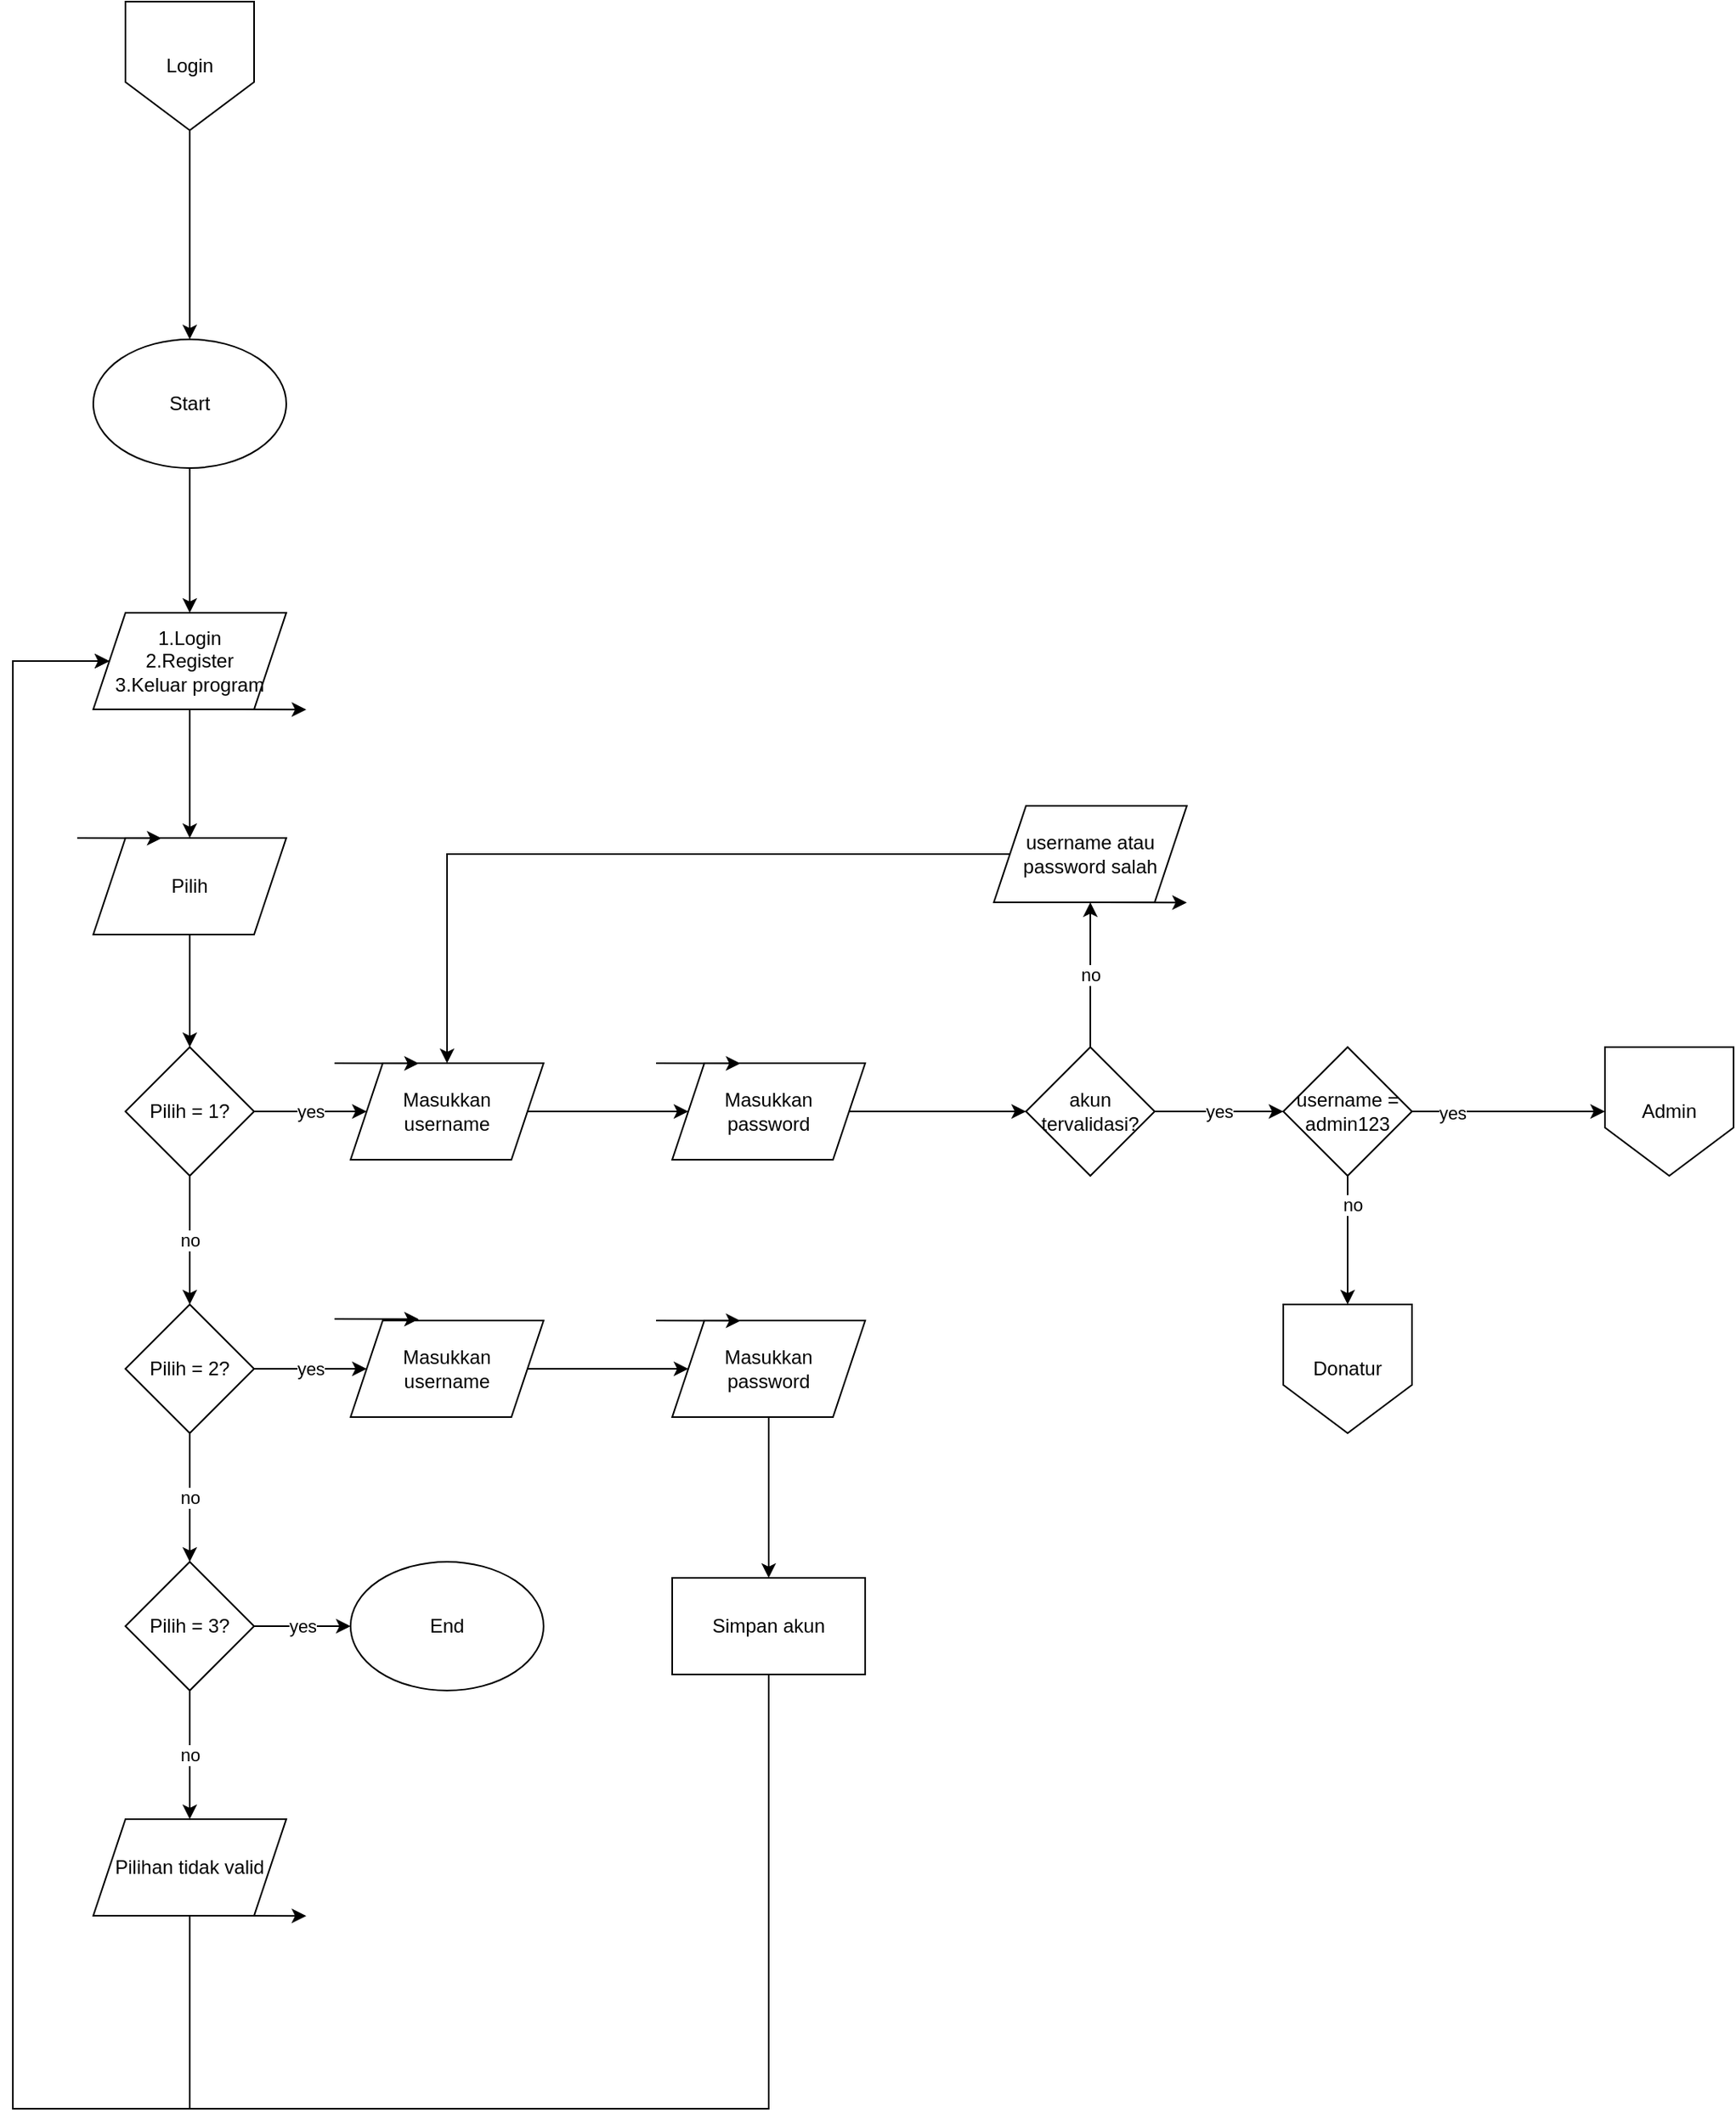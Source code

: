 <mxfile version="26.0.16" pages="3">
  <diagram name="Login" id="0bw2_ZNaty8h8VRr6iE-">
    <mxGraphModel dx="1613" dy="776" grid="1" gridSize="10" guides="1" tooltips="1" connect="1" arrows="1" fold="1" page="1" pageScale="1" pageWidth="850" pageHeight="1100" math="0" shadow="0">
      <root>
        <mxCell id="0" />
        <mxCell id="1" parent="0" />
        <mxCell id="GqS4ADtck2LcJtlNPGtB-3" value="" style="edgeStyle=orthogonalEdgeStyle;rounded=0;orthogonalLoop=1;jettySize=auto;html=1;" edge="1" parent="1" source="GqS4ADtck2LcJtlNPGtB-1" target="GqS4ADtck2LcJtlNPGtB-2">
          <mxGeometry relative="1" as="geometry" />
        </mxCell>
        <mxCell id="GqS4ADtck2LcJtlNPGtB-1" value="Start" style="ellipse;whiteSpace=wrap;html=1;" vertex="1" parent="1">
          <mxGeometry x="360" y="280" width="120" height="80" as="geometry" />
        </mxCell>
        <mxCell id="GqS4ADtck2LcJtlNPGtB-6" value="" style="edgeStyle=orthogonalEdgeStyle;rounded=0;orthogonalLoop=1;jettySize=auto;html=1;" edge="1" parent="1" source="GqS4ADtck2LcJtlNPGtB-2" target="GqS4ADtck2LcJtlNPGtB-5">
          <mxGeometry relative="1" as="geometry" />
        </mxCell>
        <mxCell id="GqS4ADtck2LcJtlNPGtB-2" value="1.Login&lt;div&gt;2.Register&lt;br&gt;3.Keluar program&lt;/div&gt;" style="shape=parallelogram;perimeter=parallelogramPerimeter;whiteSpace=wrap;html=1;fixedSize=1;" vertex="1" parent="1">
          <mxGeometry x="360" y="450" width="120" height="60" as="geometry" />
        </mxCell>
        <mxCell id="GqS4ADtck2LcJtlNPGtB-4" value="" style="endArrow=classic;html=1;rounded=0;exitX=0.563;exitY=1.047;exitDx=0;exitDy=0;exitPerimeter=0;" edge="1" parent="1">
          <mxGeometry width="50" height="50" relative="1" as="geometry">
            <mxPoint x="440.0" y="510.0" as="sourcePoint" />
            <mxPoint x="492.44" y="510.18" as="targetPoint" />
          </mxGeometry>
        </mxCell>
        <mxCell id="GqS4ADtck2LcJtlNPGtB-9" value="" style="edgeStyle=orthogonalEdgeStyle;rounded=0;orthogonalLoop=1;jettySize=auto;html=1;" edge="1" parent="1" source="GqS4ADtck2LcJtlNPGtB-5" target="GqS4ADtck2LcJtlNPGtB-8">
          <mxGeometry relative="1" as="geometry" />
        </mxCell>
        <mxCell id="GqS4ADtck2LcJtlNPGtB-5" value="Pilih" style="shape=parallelogram;perimeter=parallelogramPerimeter;whiteSpace=wrap;html=1;fixedSize=1;" vertex="1" parent="1">
          <mxGeometry x="360" y="590" width="120" height="60" as="geometry" />
        </mxCell>
        <mxCell id="GqS4ADtck2LcJtlNPGtB-7" value="" style="endArrow=classic;html=1;rounded=0;exitX=0.563;exitY=1.047;exitDx=0;exitDy=0;exitPerimeter=0;" edge="1" parent="1">
          <mxGeometry width="50" height="50" relative="1" as="geometry">
            <mxPoint x="350" y="590" as="sourcePoint" />
            <mxPoint x="402.44" y="590.18" as="targetPoint" />
          </mxGeometry>
        </mxCell>
        <mxCell id="GqS4ADtck2LcJtlNPGtB-13" value="yes" style="edgeStyle=orthogonalEdgeStyle;rounded=0;orthogonalLoop=1;jettySize=auto;html=1;" edge="1" parent="1" source="GqS4ADtck2LcJtlNPGtB-8" target="GqS4ADtck2LcJtlNPGtB-12">
          <mxGeometry relative="1" as="geometry" />
        </mxCell>
        <mxCell id="GqS4ADtck2LcJtlNPGtB-19" value="no" style="edgeStyle=orthogonalEdgeStyle;rounded=0;orthogonalLoop=1;jettySize=auto;html=1;" edge="1" parent="1" source="GqS4ADtck2LcJtlNPGtB-8" target="GqS4ADtck2LcJtlNPGtB-18">
          <mxGeometry relative="1" as="geometry" />
        </mxCell>
        <mxCell id="GqS4ADtck2LcJtlNPGtB-8" value="Pilih = 1?" style="rhombus;whiteSpace=wrap;html=1;" vertex="1" parent="1">
          <mxGeometry x="380" y="720" width="80" height="80" as="geometry" />
        </mxCell>
        <mxCell id="GqS4ADtck2LcJtlNPGtB-16" value="" style="edgeStyle=orthogonalEdgeStyle;rounded=0;orthogonalLoop=1;jettySize=auto;html=1;" edge="1" parent="1" source="GqS4ADtck2LcJtlNPGtB-12" target="GqS4ADtck2LcJtlNPGtB-15">
          <mxGeometry relative="1" as="geometry" />
        </mxCell>
        <mxCell id="GqS4ADtck2LcJtlNPGtB-12" value="Masukkan &lt;br&gt;username" style="shape=parallelogram;perimeter=parallelogramPerimeter;whiteSpace=wrap;html=1;fixedSize=1;" vertex="1" parent="1">
          <mxGeometry x="520" y="730" width="120" height="60" as="geometry" />
        </mxCell>
        <mxCell id="GqS4ADtck2LcJtlNPGtB-14" value="" style="endArrow=classic;html=1;rounded=0;exitX=0.563;exitY=1.047;exitDx=0;exitDy=0;exitPerimeter=0;" edge="1" parent="1">
          <mxGeometry width="50" height="50" relative="1" as="geometry">
            <mxPoint x="510" y="730" as="sourcePoint" />
            <mxPoint x="562.44" y="730.18" as="targetPoint" />
          </mxGeometry>
        </mxCell>
        <mxCell id="GqS4ADtck2LcJtlNPGtB-31" value="" style="edgeStyle=orthogonalEdgeStyle;rounded=0;orthogonalLoop=1;jettySize=auto;html=1;" edge="1" parent="1" source="GqS4ADtck2LcJtlNPGtB-15" target="GqS4ADtck2LcJtlNPGtB-30">
          <mxGeometry relative="1" as="geometry" />
        </mxCell>
        <mxCell id="GqS4ADtck2LcJtlNPGtB-15" value="Masukkan &lt;br&gt;password" style="shape=parallelogram;perimeter=parallelogramPerimeter;whiteSpace=wrap;html=1;fixedSize=1;" vertex="1" parent="1">
          <mxGeometry x="720" y="730" width="120" height="60" as="geometry" />
        </mxCell>
        <mxCell id="GqS4ADtck2LcJtlNPGtB-17" value="" style="endArrow=classic;html=1;rounded=0;exitX=0.563;exitY=1.047;exitDx=0;exitDy=0;exitPerimeter=0;" edge="1" parent="1">
          <mxGeometry width="50" height="50" relative="1" as="geometry">
            <mxPoint x="710" y="730" as="sourcePoint" />
            <mxPoint x="762.44" y="730.18" as="targetPoint" />
          </mxGeometry>
        </mxCell>
        <mxCell id="GqS4ADtck2LcJtlNPGtB-21" value="yes" style="edgeStyle=orthogonalEdgeStyle;rounded=0;orthogonalLoop=1;jettySize=auto;html=1;" edge="1" parent="1" source="GqS4ADtck2LcJtlNPGtB-18" target="GqS4ADtck2LcJtlNPGtB-20">
          <mxGeometry relative="1" as="geometry" />
        </mxCell>
        <mxCell id="fyAF0N4ZfVZI4PPGpyn3-3" value="no" style="edgeStyle=orthogonalEdgeStyle;rounded=0;orthogonalLoop=1;jettySize=auto;html=1;" edge="1" parent="1" source="GqS4ADtck2LcJtlNPGtB-18" target="fyAF0N4ZfVZI4PPGpyn3-2">
          <mxGeometry relative="1" as="geometry" />
        </mxCell>
        <mxCell id="GqS4ADtck2LcJtlNPGtB-18" value="Pilih = 2?" style="rhombus;whiteSpace=wrap;html=1;" vertex="1" parent="1">
          <mxGeometry x="380" y="880" width="80" height="80" as="geometry" />
        </mxCell>
        <mxCell id="GqS4ADtck2LcJtlNPGtB-23" value="" style="edgeStyle=orthogonalEdgeStyle;rounded=0;orthogonalLoop=1;jettySize=auto;html=1;" edge="1" parent="1" source="GqS4ADtck2LcJtlNPGtB-20" target="GqS4ADtck2LcJtlNPGtB-22">
          <mxGeometry relative="1" as="geometry" />
        </mxCell>
        <mxCell id="GqS4ADtck2LcJtlNPGtB-20" value="Masukkan&lt;br&gt;username" style="shape=parallelogram;perimeter=parallelogramPerimeter;whiteSpace=wrap;html=1;fixedSize=1;" vertex="1" parent="1">
          <mxGeometry x="520" y="890" width="120" height="60" as="geometry" />
        </mxCell>
        <mxCell id="GqS4ADtck2LcJtlNPGtB-27" value="" style="edgeStyle=orthogonalEdgeStyle;rounded=0;orthogonalLoop=1;jettySize=auto;html=1;" edge="1" parent="1" source="GqS4ADtck2LcJtlNPGtB-22" target="GqS4ADtck2LcJtlNPGtB-26">
          <mxGeometry relative="1" as="geometry" />
        </mxCell>
        <mxCell id="GqS4ADtck2LcJtlNPGtB-22" value="Masukkan&lt;br&gt;password" style="shape=parallelogram;perimeter=parallelogramPerimeter;whiteSpace=wrap;html=1;fixedSize=1;" vertex="1" parent="1">
          <mxGeometry x="720" y="890" width="120" height="60" as="geometry" />
        </mxCell>
        <mxCell id="GqS4ADtck2LcJtlNPGtB-24" value="" style="endArrow=classic;html=1;rounded=0;exitX=0.563;exitY=1.047;exitDx=0;exitDy=0;exitPerimeter=0;" edge="1" parent="1">
          <mxGeometry width="50" height="50" relative="1" as="geometry">
            <mxPoint x="510.0" y="889" as="sourcePoint" />
            <mxPoint x="562.44" y="889.18" as="targetPoint" />
          </mxGeometry>
        </mxCell>
        <mxCell id="GqS4ADtck2LcJtlNPGtB-25" value="" style="endArrow=classic;html=1;rounded=0;exitX=0.563;exitY=1.047;exitDx=0;exitDy=0;exitPerimeter=0;" edge="1" parent="1">
          <mxGeometry width="50" height="50" relative="1" as="geometry">
            <mxPoint x="710" y="890" as="sourcePoint" />
            <mxPoint x="762.44" y="890.18" as="targetPoint" />
          </mxGeometry>
        </mxCell>
        <mxCell id="GqS4ADtck2LcJtlNPGtB-35" style="edgeStyle=orthogonalEdgeStyle;rounded=0;orthogonalLoop=1;jettySize=auto;html=1;entryX=0;entryY=0.5;entryDx=0;entryDy=0;" edge="1" parent="1" source="GqS4ADtck2LcJtlNPGtB-26" target="GqS4ADtck2LcJtlNPGtB-2">
          <mxGeometry relative="1" as="geometry">
            <Array as="points">
              <mxPoint x="780" y="1380" />
              <mxPoint x="310" y="1380" />
              <mxPoint x="310" y="480" />
            </Array>
          </mxGeometry>
        </mxCell>
        <mxCell id="GqS4ADtck2LcJtlNPGtB-26" value="Simpan akun" style="whiteSpace=wrap;html=1;" vertex="1" parent="1">
          <mxGeometry x="720" y="1050" width="120" height="60" as="geometry" />
        </mxCell>
        <mxCell id="fyAF0N4ZfVZI4PPGpyn3-7" style="edgeStyle=orthogonalEdgeStyle;rounded=0;orthogonalLoop=1;jettySize=auto;html=1;entryX=0;entryY=0.5;entryDx=0;entryDy=0;" edge="1" parent="1" source="GqS4ADtck2LcJtlNPGtB-28" target="GqS4ADtck2LcJtlNPGtB-2">
          <mxGeometry relative="1" as="geometry">
            <Array as="points">
              <mxPoint x="420" y="1380" />
              <mxPoint x="310" y="1380" />
              <mxPoint x="310" y="480" />
            </Array>
          </mxGeometry>
        </mxCell>
        <mxCell id="GqS4ADtck2LcJtlNPGtB-28" value="Pilihan tidak valid" style="shape=parallelogram;perimeter=parallelogramPerimeter;whiteSpace=wrap;html=1;fixedSize=1;" vertex="1" parent="1">
          <mxGeometry x="360" y="1200" width="120" height="60" as="geometry" />
        </mxCell>
        <mxCell id="GqS4ADtck2LcJtlNPGtB-38" value="no" style="edgeStyle=orthogonalEdgeStyle;rounded=0;orthogonalLoop=1;jettySize=auto;html=1;" edge="1" parent="1" source="GqS4ADtck2LcJtlNPGtB-30" target="GqS4ADtck2LcJtlNPGtB-37">
          <mxGeometry relative="1" as="geometry" />
        </mxCell>
        <mxCell id="GqS4ADtck2LcJtlNPGtB-41" value="yes" style="edgeStyle=orthogonalEdgeStyle;rounded=0;orthogonalLoop=1;jettySize=auto;html=1;" edge="1" parent="1" source="GqS4ADtck2LcJtlNPGtB-30" target="GqS4ADtck2LcJtlNPGtB-40">
          <mxGeometry relative="1" as="geometry" />
        </mxCell>
        <mxCell id="GqS4ADtck2LcJtlNPGtB-30" value="akun tervalidasi?" style="rhombus;whiteSpace=wrap;html=1;" vertex="1" parent="1">
          <mxGeometry x="940" y="720" width="80" height="80" as="geometry" />
        </mxCell>
        <mxCell id="GqS4ADtck2LcJtlNPGtB-39" style="edgeStyle=orthogonalEdgeStyle;rounded=0;orthogonalLoop=1;jettySize=auto;html=1;" edge="1" parent="1" source="GqS4ADtck2LcJtlNPGtB-37" target="GqS4ADtck2LcJtlNPGtB-12">
          <mxGeometry relative="1" as="geometry" />
        </mxCell>
        <mxCell id="GqS4ADtck2LcJtlNPGtB-37" value="username atau password salah" style="shape=parallelogram;perimeter=parallelogramPerimeter;whiteSpace=wrap;html=1;fixedSize=1;" vertex="1" parent="1">
          <mxGeometry x="920" y="570" width="120" height="60" as="geometry" />
        </mxCell>
        <mxCell id="GqS4ADtck2LcJtlNPGtB-43" style="edgeStyle=orthogonalEdgeStyle;rounded=0;orthogonalLoop=1;jettySize=auto;html=1;entryX=0;entryY=0.5;entryDx=0;entryDy=0;" edge="1" parent="1" source="GqS4ADtck2LcJtlNPGtB-40" target="GqS4ADtck2LcJtlNPGtB-42">
          <mxGeometry relative="1" as="geometry" />
        </mxCell>
        <mxCell id="D2EUQDMe06s1hFSbKbgp-1" value="yes" style="edgeLabel;html=1;align=center;verticalAlign=middle;resizable=0;points=[];" vertex="1" connectable="0" parent="GqS4ADtck2LcJtlNPGtB-43">
          <mxGeometry x="-0.583" y="-1" relative="1" as="geometry">
            <mxPoint as="offset" />
          </mxGeometry>
        </mxCell>
        <mxCell id="GqS4ADtck2LcJtlNPGtB-45" style="edgeStyle=orthogonalEdgeStyle;rounded=0;orthogonalLoop=1;jettySize=auto;html=1;entryX=0.5;entryY=0;entryDx=0;entryDy=0;" edge="1" parent="1" source="GqS4ADtck2LcJtlNPGtB-40" target="GqS4ADtck2LcJtlNPGtB-44">
          <mxGeometry relative="1" as="geometry" />
        </mxCell>
        <mxCell id="D2EUQDMe06s1hFSbKbgp-2" value="no" style="edgeLabel;html=1;align=center;verticalAlign=middle;resizable=0;points=[];" vertex="1" connectable="0" parent="GqS4ADtck2LcJtlNPGtB-45">
          <mxGeometry x="-0.544" y="3" relative="1" as="geometry">
            <mxPoint as="offset" />
          </mxGeometry>
        </mxCell>
        <mxCell id="GqS4ADtck2LcJtlNPGtB-40" value="username = admin123" style="rhombus;whiteSpace=wrap;html=1;" vertex="1" parent="1">
          <mxGeometry x="1100" y="720" width="80" height="80" as="geometry" />
        </mxCell>
        <mxCell id="GqS4ADtck2LcJtlNPGtB-42" value="Admin" style="shape=offPageConnector;whiteSpace=wrap;html=1;" vertex="1" parent="1">
          <mxGeometry x="1300" y="720" width="80" height="80" as="geometry" />
        </mxCell>
        <mxCell id="GqS4ADtck2LcJtlNPGtB-44" value="Donatur" style="shape=offPageConnector;whiteSpace=wrap;html=1;" vertex="1" parent="1">
          <mxGeometry x="1100" y="880" width="80" height="80" as="geometry" />
        </mxCell>
        <mxCell id="GqS4ADtck2LcJtlNPGtB-46" value="" style="endArrow=classic;html=1;rounded=0;exitX=0.563;exitY=1.047;exitDx=0;exitDy=0;exitPerimeter=0;" edge="1" parent="1">
          <mxGeometry width="50" height="50" relative="1" as="geometry">
            <mxPoint x="440" y="1260" as="sourcePoint" />
            <mxPoint x="492.44" y="1260.18" as="targetPoint" />
          </mxGeometry>
        </mxCell>
        <mxCell id="GqS4ADtck2LcJtlNPGtB-47" value="" style="endArrow=classic;html=1;rounded=0;exitX=0.563;exitY=1.047;exitDx=0;exitDy=0;exitPerimeter=0;" edge="1" parent="1">
          <mxGeometry width="50" height="50" relative="1" as="geometry">
            <mxPoint x="987.56" y="630" as="sourcePoint" />
            <mxPoint x="1040" y="630.18" as="targetPoint" />
          </mxGeometry>
        </mxCell>
        <mxCell id="fyAF0N4ZfVZI4PPGpyn3-5" value="yes" style="edgeStyle=orthogonalEdgeStyle;rounded=0;orthogonalLoop=1;jettySize=auto;html=1;entryX=0;entryY=0.5;entryDx=0;entryDy=0;" edge="1" parent="1" source="fyAF0N4ZfVZI4PPGpyn3-2" target="fyAF0N4ZfVZI4PPGpyn3-4">
          <mxGeometry relative="1" as="geometry" />
        </mxCell>
        <mxCell id="fyAF0N4ZfVZI4PPGpyn3-6" value="no" style="edgeStyle=orthogonalEdgeStyle;rounded=0;orthogonalLoop=1;jettySize=auto;html=1;entryX=0.5;entryY=0;entryDx=0;entryDy=0;" edge="1" parent="1" source="fyAF0N4ZfVZI4PPGpyn3-2" target="GqS4ADtck2LcJtlNPGtB-28">
          <mxGeometry relative="1" as="geometry" />
        </mxCell>
        <mxCell id="fyAF0N4ZfVZI4PPGpyn3-2" value="Pilih = 3?" style="rhombus;whiteSpace=wrap;html=1;" vertex="1" parent="1">
          <mxGeometry x="380" y="1040" width="80" height="80" as="geometry" />
        </mxCell>
        <mxCell id="fyAF0N4ZfVZI4PPGpyn3-4" value="End" style="ellipse;whiteSpace=wrap;html=1;" vertex="1" parent="1">
          <mxGeometry x="520" y="1040" width="120" height="80" as="geometry" />
        </mxCell>
        <mxCell id="4_dAdiXMoItOi-hEnoKA-3" style="edgeStyle=orthogonalEdgeStyle;rounded=0;orthogonalLoop=1;jettySize=auto;html=1;entryX=0.5;entryY=0;entryDx=0;entryDy=0;" edge="1" parent="1" source="4_dAdiXMoItOi-hEnoKA-1" target="GqS4ADtck2LcJtlNPGtB-1">
          <mxGeometry relative="1" as="geometry" />
        </mxCell>
        <mxCell id="4_dAdiXMoItOi-hEnoKA-1" value="Login" style="shape=offPageConnector;whiteSpace=wrap;html=1;" vertex="1" parent="1">
          <mxGeometry x="380" y="70" width="80" height="80" as="geometry" />
        </mxCell>
      </root>
    </mxGraphModel>
  </diagram>
  <diagram id="LLaEL7G_0xjaMWDJw6gp" name="Donatur">
    <mxGraphModel dx="1843" dy="887" grid="1" gridSize="10" guides="1" tooltips="1" connect="1" arrows="1" fold="1" page="1" pageScale="1" pageWidth="850" pageHeight="1100" math="0" shadow="0">
      <root>
        <mxCell id="0" />
        <mxCell id="1" parent="0" />
        <mxCell id="klF6MO0737kCPwB44R9i-3" value="" style="edgeStyle=orthogonalEdgeStyle;rounded=0;orthogonalLoop=1;jettySize=auto;html=1;" edge="1" parent="1" source="klF6MO0737kCPwB44R9i-1" target="klF6MO0737kCPwB44R9i-2">
          <mxGeometry relative="1" as="geometry" />
        </mxCell>
        <mxCell id="klF6MO0737kCPwB44R9i-1" value="Donatur" style="shape=offPageConnector;whiteSpace=wrap;html=1;" vertex="1" parent="1">
          <mxGeometry x="380" y="280" width="80" height="80" as="geometry" />
        </mxCell>
        <mxCell id="T1mGJ93AMP27hBClklSU-2" value="" style="edgeStyle=orthogonalEdgeStyle;rounded=0;orthogonalLoop=1;jettySize=auto;html=1;" edge="1" parent="1" source="klF6MO0737kCPwB44R9i-2" target="T1mGJ93AMP27hBClklSU-1">
          <mxGeometry relative="1" as="geometry" />
        </mxCell>
        <mxCell id="klF6MO0737kCPwB44R9i-2" value="Menu:&lt;br&gt;1.Donasi&lt;div&gt;2.Lihat riwayat&lt;br&gt;3.Logout&lt;/div&gt;" style="shape=parallelogram;perimeter=parallelogramPerimeter;whiteSpace=wrap;html=1;fixedSize=1;" vertex="1" parent="1">
          <mxGeometry x="360" y="450" width="120" height="60" as="geometry" />
        </mxCell>
        <mxCell id="pKJ_ErkA25KADWrP59Jb-2" value="" style="edgeStyle=orthogonalEdgeStyle;rounded=0;orthogonalLoop=1;jettySize=auto;html=1;" edge="1" parent="1" source="T1mGJ93AMP27hBClklSU-1" target="pKJ_ErkA25KADWrP59Jb-1">
          <mxGeometry relative="1" as="geometry" />
        </mxCell>
        <mxCell id="T1mGJ93AMP27hBClklSU-1" value="pilih" style="shape=parallelogram;perimeter=parallelogramPerimeter;whiteSpace=wrap;html=1;fixedSize=1;" vertex="1" parent="1">
          <mxGeometry x="360" y="590" width="120" height="60" as="geometry" />
        </mxCell>
        <mxCell id="pKJ_ErkA25KADWrP59Jb-4" value="no" style="edgeStyle=orthogonalEdgeStyle;rounded=0;orthogonalLoop=1;jettySize=auto;html=1;" edge="1" parent="1" source="pKJ_ErkA25KADWrP59Jb-1" target="pKJ_ErkA25KADWrP59Jb-3">
          <mxGeometry relative="1" as="geometry" />
        </mxCell>
        <mxCell id="hSk_HQg3NyplWFDaC1KE-2" value="yes" style="edgeStyle=orthogonalEdgeStyle;rounded=0;orthogonalLoop=1;jettySize=auto;html=1;" edge="1" parent="1" source="pKJ_ErkA25KADWrP59Jb-1" target="hSk_HQg3NyplWFDaC1KE-1">
          <mxGeometry relative="1" as="geometry" />
        </mxCell>
        <mxCell id="pKJ_ErkA25KADWrP59Jb-1" value="pilih = 1?" style="rhombus;whiteSpace=wrap;html=1;" vertex="1" parent="1">
          <mxGeometry x="380" y="720" width="80" height="80" as="geometry" />
        </mxCell>
        <mxCell id="pKJ_ErkA25KADWrP59Jb-6" value="yes" style="edgeStyle=orthogonalEdgeStyle;rounded=0;orthogonalLoop=1;jettySize=auto;html=1;" edge="1" parent="1" source="pKJ_ErkA25KADWrP59Jb-3" target="pKJ_ErkA25KADWrP59Jb-5">
          <mxGeometry relative="1" as="geometry" />
        </mxCell>
        <mxCell id="Xhe3XAbBw6rgIJm_OXWb-2" value="" style="edgeStyle=orthogonalEdgeStyle;rounded=0;orthogonalLoop=1;jettySize=auto;html=1;" edge="1" parent="1" source="pKJ_ErkA25KADWrP59Jb-3" target="Xhe3XAbBw6rgIJm_OXWb-1">
          <mxGeometry relative="1" as="geometry" />
        </mxCell>
        <mxCell id="pKJ_ErkA25KADWrP59Jb-3" value="pilih = 2?" style="rhombus;whiteSpace=wrap;html=1;" vertex="1" parent="1">
          <mxGeometry x="380" y="880" width="80" height="80" as="geometry" />
        </mxCell>
        <mxCell id="-6reJIBtG3-5HankF-kT-2" style="edgeStyle=orthogonalEdgeStyle;rounded=0;orthogonalLoop=1;jettySize=auto;html=1;entryX=0;entryY=0.5;entryDx=0;entryDy=0;" edge="1" parent="1" source="pKJ_ErkA25KADWrP59Jb-5" target="klF6MO0737kCPwB44R9i-2">
          <mxGeometry relative="1" as="geometry">
            <Array as="points">
              <mxPoint x="770" y="920" />
              <mxPoint x="770" y="1370" />
              <mxPoint x="270" y="1370" />
              <mxPoint x="270" y="480" />
            </Array>
          </mxGeometry>
        </mxCell>
        <mxCell id="pKJ_ErkA25KADWrP59Jb-5" value="Tampilkan riwayat donasi" style="whiteSpace=wrap;html=1;" vertex="1" parent="1">
          <mxGeometry x="520" y="890" width="120" height="60" as="geometry" />
        </mxCell>
        <mxCell id="-6reJIBtG3-5HankF-kT-3" style="edgeStyle=orthogonalEdgeStyle;rounded=0;orthogonalLoop=1;jettySize=auto;html=1;entryX=0;entryY=0.5;entryDx=0;entryDy=0;" edge="1" parent="1" source="pKJ_ErkA25KADWrP59Jb-7" target="klF6MO0737kCPwB44R9i-2">
          <mxGeometry relative="1" as="geometry">
            <Array as="points">
              <mxPoint x="420" y="1370" />
              <mxPoint x="270" y="1370" />
              <mxPoint x="270" y="480" />
            </Array>
          </mxGeometry>
        </mxCell>
        <mxCell id="pKJ_ErkA25KADWrP59Jb-7" value="pilihan tidak valid" style="shape=parallelogram;perimeter=parallelogramPerimeter;whiteSpace=wrap;html=1;fixedSize=1;" vertex="1" parent="1">
          <mxGeometry x="360" y="1210" width="120" height="60" as="geometry" />
        </mxCell>
        <mxCell id="cJ8vrHxfQ4fwDbSjsiK4-2" value="" style="edgeStyle=orthogonalEdgeStyle;rounded=0;orthogonalLoop=1;jettySize=auto;html=1;" edge="1" parent="1" source="hSk_HQg3NyplWFDaC1KE-1" target="cJ8vrHxfQ4fwDbSjsiK4-1">
          <mxGeometry relative="1" as="geometry" />
        </mxCell>
        <mxCell id="hSk_HQg3NyplWFDaC1KE-1" value="arah donasi:&lt;br&gt;1.Kesehatan&lt;div&gt;2.Bencana alam&lt;br&gt;3.Kecelekan&lt;br&gt;4.Panti&lt;br&gt;&lt;/div&gt;&lt;div&gt;5.Pendidikan&lt;/div&gt;" style="shape=parallelogram;perimeter=parallelogramPerimeter;whiteSpace=wrap;html=1;fixedSize=1;" vertex="1" parent="1">
          <mxGeometry x="550" y="717.5" width="130" height="85" as="geometry" />
        </mxCell>
        <mxCell id="hSk_HQg3NyplWFDaC1KE-10" value="" style="edgeStyle=orthogonalEdgeStyle;rounded=0;orthogonalLoop=1;jettySize=auto;html=1;" edge="1" parent="1" source="hSk_HQg3NyplWFDaC1KE-3" target="hSk_HQg3NyplWFDaC1KE-9">
          <mxGeometry relative="1" as="geometry" />
        </mxCell>
        <mxCell id="hSk_HQg3NyplWFDaC1KE-3" value="Masukkan &lt;br&gt;nominal donasi" style="shape=parallelogram;perimeter=parallelogramPerimeter;whiteSpace=wrap;html=1;fixedSize=1;" vertex="1" parent="1">
          <mxGeometry x="980" y="730" width="120" height="60" as="geometry" />
        </mxCell>
        <mxCell id="-6reJIBtG3-5HankF-kT-1" style="edgeStyle=orthogonalEdgeStyle;rounded=0;orthogonalLoop=1;jettySize=auto;html=1;entryX=0;entryY=0.5;entryDx=0;entryDy=0;" edge="1" parent="1" source="hSk_HQg3NyplWFDaC1KE-9" target="klF6MO0737kCPwB44R9i-2">
          <mxGeometry relative="1" as="geometry">
            <Array as="points">
              <mxPoint x="1240" y="1370" />
              <mxPoint x="270" y="1370" />
              <mxPoint x="270" y="480" />
            </Array>
          </mxGeometry>
        </mxCell>
        <mxCell id="hSk_HQg3NyplWFDaC1KE-9" value="Simpan donasi" style="whiteSpace=wrap;html=1;" vertex="1" parent="1">
          <mxGeometry x="1180" y="730" width="120" height="60" as="geometry" />
        </mxCell>
        <mxCell id="cJ8vrHxfQ4fwDbSjsiK4-3" style="edgeStyle=orthogonalEdgeStyle;rounded=0;orthogonalLoop=1;jettySize=auto;html=1;" edge="1" parent="1" source="cJ8vrHxfQ4fwDbSjsiK4-1" target="hSk_HQg3NyplWFDaC1KE-3">
          <mxGeometry relative="1" as="geometry" />
        </mxCell>
        <mxCell id="cJ8vrHxfQ4fwDbSjsiK4-1" value="Pilih arah" style="shape=parallelogram;perimeter=parallelogramPerimeter;whiteSpace=wrap;html=1;fixedSize=1;" vertex="1" parent="1">
          <mxGeometry x="765" y="730" width="120" height="60" as="geometry" />
        </mxCell>
        <mxCell id="cJ8vrHxfQ4fwDbSjsiK4-4" value="" style="endArrow=classic;html=1;rounded=0;exitX=0.563;exitY=1.047;exitDx=0;exitDy=0;exitPerimeter=0;" edge="1" parent="1">
          <mxGeometry width="50" height="50" relative="1" as="geometry">
            <mxPoint x="640" y="802.5" as="sourcePoint" />
            <mxPoint x="692.44" y="802.68" as="targetPoint" />
          </mxGeometry>
        </mxCell>
        <mxCell id="cJ8vrHxfQ4fwDbSjsiK4-5" value="" style="endArrow=classic;html=1;rounded=0;exitX=0.563;exitY=1.047;exitDx=0;exitDy=0;exitPerimeter=0;" edge="1" parent="1">
          <mxGeometry width="50" height="50" relative="1" as="geometry">
            <mxPoint x="427.56" y="510" as="sourcePoint" />
            <mxPoint x="480.0" y="510.18" as="targetPoint" />
          </mxGeometry>
        </mxCell>
        <mxCell id="cJ8vrHxfQ4fwDbSjsiK4-6" value="" style="endArrow=classic;html=1;rounded=0;exitX=0.563;exitY=1.047;exitDx=0;exitDy=0;exitPerimeter=0;" edge="1" parent="1">
          <mxGeometry width="50" height="50" relative="1" as="geometry">
            <mxPoint x="760" y="730" as="sourcePoint" />
            <mxPoint x="812.44" y="730.18" as="targetPoint" />
          </mxGeometry>
        </mxCell>
        <mxCell id="cJ8vrHxfQ4fwDbSjsiK4-7" value="" style="endArrow=classic;html=1;rounded=0;exitX=0.563;exitY=1.047;exitDx=0;exitDy=0;exitPerimeter=0;" edge="1" parent="1">
          <mxGeometry width="50" height="50" relative="1" as="geometry">
            <mxPoint x="970" y="730" as="sourcePoint" />
            <mxPoint x="1022.44" y="730.18" as="targetPoint" />
          </mxGeometry>
        </mxCell>
        <mxCell id="Xhe3XAbBw6rgIJm_OXWb-4" style="edgeStyle=orthogonalEdgeStyle;rounded=0;orthogonalLoop=1;jettySize=auto;html=1;entryX=0;entryY=0.5;entryDx=0;entryDy=0;" edge="1" parent="1" source="Xhe3XAbBw6rgIJm_OXWb-1" target="Xhe3XAbBw6rgIJm_OXWb-3">
          <mxGeometry relative="1" as="geometry" />
        </mxCell>
        <mxCell id="AJ_4oXMNCUNCouQKp88G-1" style="edgeStyle=orthogonalEdgeStyle;rounded=0;orthogonalLoop=1;jettySize=auto;html=1;entryX=0.5;entryY=0;entryDx=0;entryDy=0;" edge="1" parent="1" source="Xhe3XAbBw6rgIJm_OXWb-1" target="pKJ_ErkA25KADWrP59Jb-7">
          <mxGeometry relative="1" as="geometry" />
        </mxCell>
        <mxCell id="Xhe3XAbBw6rgIJm_OXWb-1" value="pilih = 3?" style="rhombus;whiteSpace=wrap;html=1;" vertex="1" parent="1">
          <mxGeometry x="380" y="1040" width="80" height="80" as="geometry" />
        </mxCell>
        <mxCell id="Xhe3XAbBw6rgIJm_OXWb-3" value="Login" style="shape=offPageConnector;whiteSpace=wrap;html=1;" vertex="1" parent="1">
          <mxGeometry x="630" y="1040" width="80" height="80" as="geometry" />
        </mxCell>
        <mxCell id="AJ_4oXMNCUNCouQKp88G-2" value="" style="endArrow=classic;html=1;rounded=0;" edge="1" parent="1">
          <mxGeometry width="50" height="50" relative="1" as="geometry">
            <mxPoint x="340" y="590" as="sourcePoint" />
            <mxPoint x="420" y="590" as="targetPoint" />
          </mxGeometry>
        </mxCell>
      </root>
    </mxGraphModel>
  </diagram>
  <diagram id="klHb4CbbXx0kQ9a9Hes8" name="Admin">
    <mxGraphModel dx="1843" dy="887" grid="1" gridSize="10" guides="1" tooltips="1" connect="1" arrows="1" fold="1" page="1" pageScale="1" pageWidth="850" pageHeight="1100" math="0" shadow="0">
      <root>
        <mxCell id="0" />
        <mxCell id="1" parent="0" />
        <mxCell id="DjbAemPv4hYNFd6ZMYBn-3" value="" style="edgeStyle=orthogonalEdgeStyle;rounded=0;orthogonalLoop=1;jettySize=auto;html=1;" edge="1" parent="1" source="DjbAemPv4hYNFd6ZMYBn-1" target="DjbAemPv4hYNFd6ZMYBn-2">
          <mxGeometry relative="1" as="geometry" />
        </mxCell>
        <mxCell id="DjbAemPv4hYNFd6ZMYBn-1" value="Admin" style="shape=offPageConnector;whiteSpace=wrap;html=1;" vertex="1" parent="1">
          <mxGeometry x="380" y="280" width="80" height="80" as="geometry" />
        </mxCell>
        <mxCell id="L3Rhx19KeKvdn4Jw9mcy-2" value="" style="edgeStyle=orthogonalEdgeStyle;rounded=0;orthogonalLoop=1;jettySize=auto;html=1;" edge="1" parent="1" source="DjbAemPv4hYNFd6ZMYBn-2" target="L3Rhx19KeKvdn4Jw9mcy-1">
          <mxGeometry relative="1" as="geometry" />
        </mxCell>
        <mxCell id="DjbAemPv4hYNFd6ZMYBn-2" value="Menu :&lt;div&gt;1.Lihat donasi (sort by A-Z)&lt;br&gt;2.Lihat donasi (sort by Z-A)&lt;br&gt;3.Lihat donasi (sort by nominal tertinggi)&lt;/div&gt;&lt;div&gt;4.Tambah kategori donasi&lt;/div&gt;&lt;div&gt;5.Hapus kategori donasi&lt;/div&gt;&lt;div&gt;6.Update status donasi&lt;br&gt;7.Logout&lt;/div&gt;" style="shape=parallelogram;perimeter=parallelogramPerimeter;whiteSpace=wrap;html=1;fixedSize=1;" vertex="1" parent="1">
          <mxGeometry x="297.5" y="470" width="245" height="180" as="geometry" />
        </mxCell>
        <mxCell id="L3Rhx19KeKvdn4Jw9mcy-4" value="" style="edgeStyle=orthogonalEdgeStyle;rounded=0;orthogonalLoop=1;jettySize=auto;html=1;" edge="1" parent="1" source="L3Rhx19KeKvdn4Jw9mcy-1" target="L3Rhx19KeKvdn4Jw9mcy-3">
          <mxGeometry relative="1" as="geometry" />
        </mxCell>
        <mxCell id="L3Rhx19KeKvdn4Jw9mcy-1" value="pilih" style="shape=parallelogram;perimeter=parallelogramPerimeter;whiteSpace=wrap;html=1;fixedSize=1;" vertex="1" parent="1">
          <mxGeometry x="360" y="740" width="120" height="60" as="geometry" />
        </mxCell>
        <mxCell id="wQbYnaiTET5U_DJyjIvu-2" value="yes" style="edgeStyle=orthogonalEdgeStyle;rounded=0;orthogonalLoop=1;jettySize=auto;html=1;" edge="1" parent="1" source="L3Rhx19KeKvdn4Jw9mcy-3" target="wQbYnaiTET5U_DJyjIvu-1">
          <mxGeometry relative="1" as="geometry" />
        </mxCell>
        <mxCell id="wQbYnaiTET5U_DJyjIvu-4" value="no" style="edgeStyle=orthogonalEdgeStyle;rounded=0;orthogonalLoop=1;jettySize=auto;html=1;" edge="1" parent="1" source="L3Rhx19KeKvdn4Jw9mcy-3" target="wQbYnaiTET5U_DJyjIvu-3">
          <mxGeometry relative="1" as="geometry" />
        </mxCell>
        <mxCell id="L3Rhx19KeKvdn4Jw9mcy-3" value="pilih = 1?" style="rhombus;whiteSpace=wrap;html=1;" vertex="1" parent="1">
          <mxGeometry x="380" y="870" width="80" height="80" as="geometry" />
        </mxCell>
        <mxCell id="11tLpaPTzXhd942qfP_N-17" style="edgeStyle=orthogonalEdgeStyle;rounded=0;orthogonalLoop=1;jettySize=auto;html=1;endArrow=none;startFill=0;" edge="1" parent="1" source="wQbYnaiTET5U_DJyjIvu-1">
          <mxGeometry relative="1" as="geometry">
            <mxPoint x="1200" y="910" as="targetPoint" />
          </mxGeometry>
        </mxCell>
        <mxCell id="wQbYnaiTET5U_DJyjIvu-1" value="Tampilkan donasi (sort A-Z)" style="whiteSpace=wrap;html=1;" vertex="1" parent="1">
          <mxGeometry x="520" y="880" width="120" height="60" as="geometry" />
        </mxCell>
        <mxCell id="wQbYnaiTET5U_DJyjIvu-6" value="yes" style="edgeStyle=orthogonalEdgeStyle;rounded=0;orthogonalLoop=1;jettySize=auto;html=1;" edge="1" parent="1" source="wQbYnaiTET5U_DJyjIvu-3" target="wQbYnaiTET5U_DJyjIvu-5">
          <mxGeometry relative="1" as="geometry" />
        </mxCell>
        <mxCell id="wQbYnaiTET5U_DJyjIvu-8" value="no" style="edgeStyle=orthogonalEdgeStyle;rounded=0;orthogonalLoop=1;jettySize=auto;html=1;" edge="1" parent="1" source="wQbYnaiTET5U_DJyjIvu-3" target="wQbYnaiTET5U_DJyjIvu-7">
          <mxGeometry relative="1" as="geometry" />
        </mxCell>
        <mxCell id="wQbYnaiTET5U_DJyjIvu-3" value="pilih = 2?" style="rhombus;whiteSpace=wrap;html=1;" vertex="1" parent="1">
          <mxGeometry x="380" y="1030" width="80" height="80" as="geometry" />
        </mxCell>
        <mxCell id="11tLpaPTzXhd942qfP_N-18" style="edgeStyle=orthogonalEdgeStyle;rounded=0;orthogonalLoop=1;jettySize=auto;html=1;endArrow=none;startFill=0;" edge="1" parent="1" source="wQbYnaiTET5U_DJyjIvu-5">
          <mxGeometry relative="1" as="geometry">
            <mxPoint x="1200" y="1070" as="targetPoint" />
          </mxGeometry>
        </mxCell>
        <mxCell id="wQbYnaiTET5U_DJyjIvu-5" value="&lt;br&gt;&lt;span style=&quot;color: rgb(0, 0, 0); font-family: Helvetica; font-size: 12px; font-style: normal; font-variant-ligatures: normal; font-variant-caps: normal; font-weight: 400; letter-spacing: normal; orphans: 2; text-align: center; text-indent: 0px; text-transform: none; widows: 2; word-spacing: 0px; -webkit-text-stroke-width: 0px; white-space: normal; background-color: rgb(251, 251, 251); text-decoration-thickness: initial; text-decoration-style: initial; text-decoration-color: initial; display: inline !important; float: none;&quot;&gt;Tampilkan donasi (sort Z-A)&lt;/span&gt;&lt;div&gt;&lt;br/&gt;&lt;/div&gt;" style="whiteSpace=wrap;html=1;" vertex="1" parent="1">
          <mxGeometry x="520" y="1040" width="120" height="60" as="geometry" />
        </mxCell>
        <mxCell id="wQbYnaiTET5U_DJyjIvu-10" value="yes" style="edgeStyle=orthogonalEdgeStyle;rounded=0;orthogonalLoop=1;jettySize=auto;html=1;" edge="1" parent="1" source="wQbYnaiTET5U_DJyjIvu-7" target="wQbYnaiTET5U_DJyjIvu-9">
          <mxGeometry relative="1" as="geometry" />
        </mxCell>
        <mxCell id="wQbYnaiTET5U_DJyjIvu-12" value="no" style="edgeStyle=orthogonalEdgeStyle;rounded=0;orthogonalLoop=1;jettySize=auto;html=1;" edge="1" parent="1" source="wQbYnaiTET5U_DJyjIvu-7" target="wQbYnaiTET5U_DJyjIvu-11">
          <mxGeometry relative="1" as="geometry" />
        </mxCell>
        <mxCell id="wQbYnaiTET5U_DJyjIvu-7" value="pilih = 3?" style="rhombus;whiteSpace=wrap;html=1;" vertex="1" parent="1">
          <mxGeometry x="380" y="1190" width="80" height="80" as="geometry" />
        </mxCell>
        <mxCell id="11tLpaPTzXhd942qfP_N-19" style="edgeStyle=orthogonalEdgeStyle;rounded=0;orthogonalLoop=1;jettySize=auto;html=1;endArrow=none;startFill=0;" edge="1" parent="1" source="wQbYnaiTET5U_DJyjIvu-9">
          <mxGeometry relative="1" as="geometry">
            <mxPoint x="1200" y="1230" as="targetPoint" />
          </mxGeometry>
        </mxCell>
        <mxCell id="wQbYnaiTET5U_DJyjIvu-9" value="&lt;div&gt;&lt;br&gt;&lt;/div&gt;&lt;div&gt;&lt;br&gt;&lt;/div&gt;&lt;br style=&quot;forced-color-adjust: none;&quot;&gt;&lt;span style=&quot;forced-color-adjust: none; color: rgb(0, 0, 0); font-family: Helvetica; font-size: 12px; font-style: normal; font-variant-ligatures: normal; font-variant-caps: normal; font-weight: 400; letter-spacing: normal; orphans: 2; text-align: center; text-indent: 0px; text-transform: none; widows: 2; word-spacing: 0px; -webkit-text-stroke-width: 0px; white-space: normal; background-color: rgb(251, 251, 251); text-decoration-thickness: initial; text-decoration-style: initial; text-decoration-color: initial; float: none; display: inline !important;&quot;&gt;Tampilkan donasi&lt;br&gt;(sort nominal tertinggi - terendah)&lt;/span&gt;&lt;div style=&quot;forced-color-adjust: none;&quot;&gt;&lt;br style=&quot;forced-color-adjust: none; color: rgb(0, 0, 0); font-family: Helvetica; font-size: 12px; font-style: normal; font-variant-ligatures: normal; font-variant-caps: normal; font-weight: 400; letter-spacing: normal; orphans: 2; text-align: center; text-indent: 0px; text-transform: none; widows: 2; word-spacing: 0px; -webkit-text-stroke-width: 0px; white-space: normal; background-color: rgb(251, 251, 251); text-decoration-thickness: initial; text-decoration-style: initial; text-decoration-color: initial;&quot;&gt;&lt;br&gt;&lt;br&gt;&lt;/div&gt;" style="whiteSpace=wrap;html=1;" vertex="1" parent="1">
          <mxGeometry x="520" y="1200" width="190" height="60" as="geometry" />
        </mxCell>
        <mxCell id="wQbYnaiTET5U_DJyjIvu-14" value="yes" style="edgeStyle=orthogonalEdgeStyle;rounded=0;orthogonalLoop=1;jettySize=auto;html=1;" edge="1" parent="1" source="wQbYnaiTET5U_DJyjIvu-11" target="wQbYnaiTET5U_DJyjIvu-13">
          <mxGeometry relative="1" as="geometry" />
        </mxCell>
        <mxCell id="wQbYnaiTET5U_DJyjIvu-18" value="no" style="edgeStyle=orthogonalEdgeStyle;rounded=0;orthogonalLoop=1;jettySize=auto;html=1;" edge="1" parent="1" source="wQbYnaiTET5U_DJyjIvu-11" target="wQbYnaiTET5U_DJyjIvu-17">
          <mxGeometry relative="1" as="geometry" />
        </mxCell>
        <mxCell id="wQbYnaiTET5U_DJyjIvu-11" value="pilih = 4?" style="rhombus;whiteSpace=wrap;html=1;" vertex="1" parent="1">
          <mxGeometry x="380" y="1350" width="80" height="80" as="geometry" />
        </mxCell>
        <mxCell id="wQbYnaiTET5U_DJyjIvu-16" value="" style="edgeStyle=orthogonalEdgeStyle;rounded=0;orthogonalLoop=1;jettySize=auto;html=1;" edge="1" parent="1" source="wQbYnaiTET5U_DJyjIvu-13" target="wQbYnaiTET5U_DJyjIvu-15">
          <mxGeometry relative="1" as="geometry" />
        </mxCell>
        <mxCell id="wQbYnaiTET5U_DJyjIvu-13" value="Masukkan nama kategori donasi" style="shape=parallelogram;perimeter=parallelogramPerimeter;whiteSpace=wrap;html=1;fixedSize=1;" vertex="1" parent="1">
          <mxGeometry x="520" y="1360" width="120" height="60" as="geometry" />
        </mxCell>
        <mxCell id="11tLpaPTzXhd942qfP_N-20" style="edgeStyle=orthogonalEdgeStyle;rounded=0;orthogonalLoop=1;jettySize=auto;html=1;endArrow=none;startFill=0;" edge="1" parent="1" source="wQbYnaiTET5U_DJyjIvu-15">
          <mxGeometry relative="1" as="geometry">
            <mxPoint x="1200" y="1390" as="targetPoint" />
          </mxGeometry>
        </mxCell>
        <mxCell id="wQbYnaiTET5U_DJyjIvu-15" value="Simpan kategori donasi" style="whiteSpace=wrap;html=1;" vertex="1" parent="1">
          <mxGeometry x="720" y="1360" width="120" height="60" as="geometry" />
        </mxCell>
        <mxCell id="wQbYnaiTET5U_DJyjIvu-20" value="yes" style="edgeStyle=orthogonalEdgeStyle;rounded=0;orthogonalLoop=1;jettySize=auto;html=1;" edge="1" parent="1" source="wQbYnaiTET5U_DJyjIvu-17" target="wQbYnaiTET5U_DJyjIvu-19">
          <mxGeometry relative="1" as="geometry" />
        </mxCell>
        <mxCell id="wQbYnaiTET5U_DJyjIvu-24" value="no" style="edgeStyle=orthogonalEdgeStyle;rounded=0;orthogonalLoop=1;jettySize=auto;html=1;" edge="1" parent="1" source="wQbYnaiTET5U_DJyjIvu-17" target="wQbYnaiTET5U_DJyjIvu-23">
          <mxGeometry relative="1" as="geometry" />
        </mxCell>
        <mxCell id="wQbYnaiTET5U_DJyjIvu-17" value="pilih = 5?" style="rhombus;whiteSpace=wrap;html=1;" vertex="1" parent="1">
          <mxGeometry x="380" y="1510" width="80" height="80" as="geometry" />
        </mxCell>
        <mxCell id="wQbYnaiTET5U_DJyjIvu-22" value="" style="edgeStyle=orthogonalEdgeStyle;rounded=0;orthogonalLoop=1;jettySize=auto;html=1;" edge="1" parent="1" source="wQbYnaiTET5U_DJyjIvu-19" target="wQbYnaiTET5U_DJyjIvu-21">
          <mxGeometry relative="1" as="geometry" />
        </mxCell>
        <mxCell id="wQbYnaiTET5U_DJyjIvu-19" value="Pilih kategori&lt;br&gt;donasi" style="shape=parallelogram;perimeter=parallelogramPerimeter;whiteSpace=wrap;html=1;fixedSize=1;" vertex="1" parent="1">
          <mxGeometry x="520" y="1520" width="120" height="60" as="geometry" />
        </mxCell>
        <mxCell id="11tLpaPTzXhd942qfP_N-21" style="edgeStyle=orthogonalEdgeStyle;rounded=0;orthogonalLoop=1;jettySize=auto;html=1;endArrow=none;startFill=0;" edge="1" parent="1" source="wQbYnaiTET5U_DJyjIvu-21">
          <mxGeometry relative="1" as="geometry">
            <mxPoint x="1200" y="1550" as="targetPoint" />
          </mxGeometry>
        </mxCell>
        <mxCell id="wQbYnaiTET5U_DJyjIvu-21" value="Hapus donasi" style="whiteSpace=wrap;html=1;" vertex="1" parent="1">
          <mxGeometry x="720" y="1520" width="120" height="60" as="geometry" />
        </mxCell>
        <mxCell id="11tLpaPTzXhd942qfP_N-4" value="no" style="edgeStyle=orthogonalEdgeStyle;rounded=0;orthogonalLoop=1;jettySize=auto;html=1;" edge="1" parent="1" source="wQbYnaiTET5U_DJyjIvu-23" target="11tLpaPTzXhd942qfP_N-3">
          <mxGeometry relative="1" as="geometry" />
        </mxCell>
        <mxCell id="11tLpaPTzXhd942qfP_N-11" value="yes" style="edgeStyle=orthogonalEdgeStyle;rounded=0;orthogonalLoop=1;jettySize=auto;html=1;" edge="1" parent="1" source="wQbYnaiTET5U_DJyjIvu-23" target="11tLpaPTzXhd942qfP_N-10">
          <mxGeometry relative="1" as="geometry" />
        </mxCell>
        <mxCell id="wQbYnaiTET5U_DJyjIvu-23" value="pilih = 6?" style="rhombus;whiteSpace=wrap;html=1;" vertex="1" parent="1">
          <mxGeometry x="380" y="1670" width="80" height="80" as="geometry" />
        </mxCell>
        <mxCell id="wQbYnaiTET5U_DJyjIvu-26" value="" style="endArrow=classic;html=1;rounded=0;" edge="1" parent="1">
          <mxGeometry width="50" height="50" relative="1" as="geometry">
            <mxPoint x="510" y="650" as="sourcePoint" />
            <mxPoint x="570" y="650" as="targetPoint" />
          </mxGeometry>
        </mxCell>
        <mxCell id="wQbYnaiTET5U_DJyjIvu-27" value="" style="endArrow=classic;html=1;rounded=0;" edge="1" parent="1">
          <mxGeometry width="50" height="50" relative="1" as="geometry">
            <mxPoint x="510" y="1360" as="sourcePoint" />
            <mxPoint x="570" y="1360" as="targetPoint" />
          </mxGeometry>
        </mxCell>
        <mxCell id="wQbYnaiTET5U_DJyjIvu-28" value="" style="endArrow=classic;html=1;rounded=0;" edge="1" parent="1">
          <mxGeometry width="50" height="50" relative="1" as="geometry">
            <mxPoint x="510" y="1520" as="sourcePoint" />
            <mxPoint x="570" y="1520" as="targetPoint" />
          </mxGeometry>
        </mxCell>
        <mxCell id="11tLpaPTzXhd942qfP_N-2" value="" style="edgeStyle=orthogonalEdgeStyle;rounded=0;orthogonalLoop=1;jettySize=auto;html=1;" edge="1" parent="1" source="wQbYnaiTET5U_DJyjIvu-31" target="11tLpaPTzXhd942qfP_N-1">
          <mxGeometry relative="1" as="geometry" />
        </mxCell>
        <mxCell id="wQbYnaiTET5U_DJyjIvu-31" value="Pilih donasi" style="shape=parallelogram;perimeter=parallelogramPerimeter;whiteSpace=wrap;html=1;fixedSize=1;" vertex="1" parent="1">
          <mxGeometry x="720" y="1680" width="120" height="60" as="geometry" />
        </mxCell>
        <mxCell id="11tLpaPTzXhd942qfP_N-22" style="edgeStyle=orthogonalEdgeStyle;rounded=0;orthogonalLoop=1;jettySize=auto;html=1;endArrow=none;startFill=0;" edge="1" parent="1" source="11tLpaPTzXhd942qfP_N-1">
          <mxGeometry relative="1" as="geometry">
            <mxPoint x="1200" y="1710" as="targetPoint" />
          </mxGeometry>
        </mxCell>
        <mxCell id="11tLpaPTzXhd942qfP_N-1" value="Ubah status donasi" style="whiteSpace=wrap;html=1;" vertex="1" parent="1">
          <mxGeometry x="920" y="1680" width="120" height="60" as="geometry" />
        </mxCell>
        <mxCell id="11tLpaPTzXhd942qfP_N-6" value="yes" style="edgeStyle=orthogonalEdgeStyle;rounded=0;orthogonalLoop=1;jettySize=auto;html=1;" edge="1" parent="1" source="11tLpaPTzXhd942qfP_N-3" target="11tLpaPTzXhd942qfP_N-5">
          <mxGeometry relative="1" as="geometry" />
        </mxCell>
        <mxCell id="11tLpaPTzXhd942qfP_N-8" value="no" style="edgeStyle=orthogonalEdgeStyle;rounded=0;orthogonalLoop=1;jettySize=auto;html=1;" edge="1" parent="1" source="11tLpaPTzXhd942qfP_N-3" target="11tLpaPTzXhd942qfP_N-7">
          <mxGeometry relative="1" as="geometry" />
        </mxCell>
        <mxCell id="11tLpaPTzXhd942qfP_N-3" value="pilih = 7?" style="rhombus;whiteSpace=wrap;html=1;" vertex="1" parent="1">
          <mxGeometry x="380" y="1830" width="80" height="80" as="geometry" />
        </mxCell>
        <mxCell id="11tLpaPTzXhd942qfP_N-5" value="Login" style="shape=offPageConnector;whiteSpace=wrap;html=1;" vertex="1" parent="1">
          <mxGeometry x="560" y="1830" width="80" height="80" as="geometry" />
        </mxCell>
        <mxCell id="11tLpaPTzXhd942qfP_N-13" style="edgeStyle=orthogonalEdgeStyle;rounded=0;orthogonalLoop=1;jettySize=auto;html=1;entryX=1;entryY=0.5;entryDx=0;entryDy=0;" edge="1" parent="1" source="11tLpaPTzXhd942qfP_N-7" target="DjbAemPv4hYNFd6ZMYBn-2">
          <mxGeometry relative="1" as="geometry">
            <Array as="points">
              <mxPoint x="1200" y="2020" />
              <mxPoint x="1200" y="560" />
            </Array>
          </mxGeometry>
        </mxCell>
        <mxCell id="11tLpaPTzXhd942qfP_N-7" value="pilihan tidak valid" style="shape=parallelogram;perimeter=parallelogramPerimeter;whiteSpace=wrap;html=1;fixedSize=1;" vertex="1" parent="1">
          <mxGeometry x="360" y="2000" width="120" height="60" as="geometry" />
        </mxCell>
        <mxCell id="11tLpaPTzXhd942qfP_N-12" style="edgeStyle=orthogonalEdgeStyle;rounded=0;orthogonalLoop=1;jettySize=auto;html=1;entryX=0;entryY=0.5;entryDx=0;entryDy=0;" edge="1" parent="1" source="11tLpaPTzXhd942qfP_N-10" target="wQbYnaiTET5U_DJyjIvu-31">
          <mxGeometry relative="1" as="geometry" />
        </mxCell>
        <mxCell id="11tLpaPTzXhd942qfP_N-10" value="Tampilkan list donasi" style="whiteSpace=wrap;html=1;" vertex="1" parent="1">
          <mxGeometry x="520" y="1680" width="120" height="60" as="geometry" />
        </mxCell>
      </root>
    </mxGraphModel>
  </diagram>
</mxfile>

